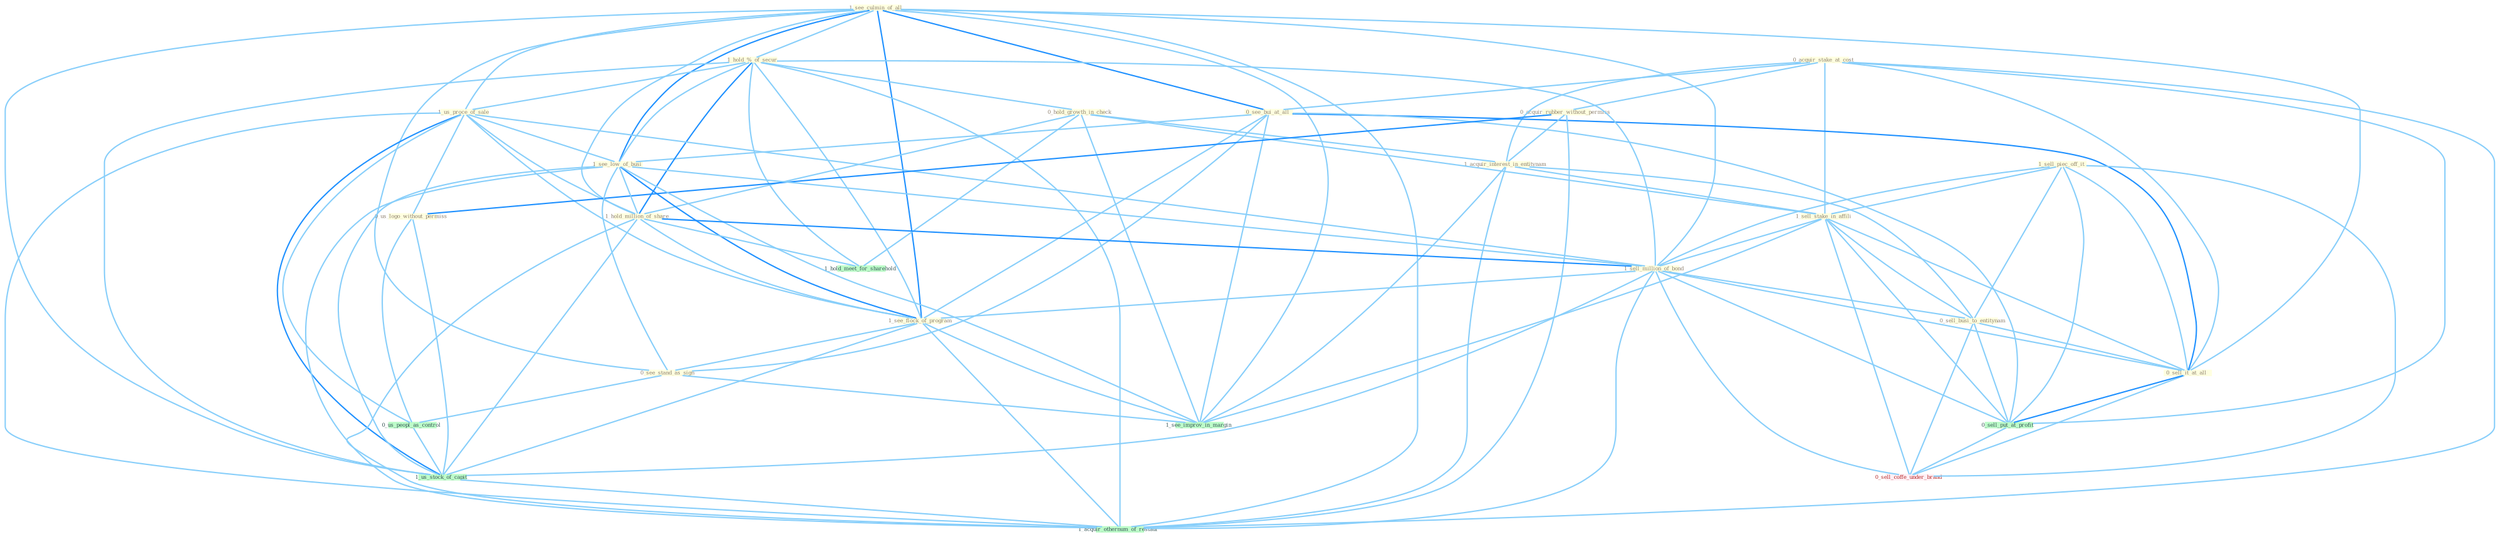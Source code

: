Graph G{ 
    node
    [shape=polygon,style=filled,width=.5,height=.06,color="#BDFCC9",fixedsize=true,fontsize=4,
    fontcolor="#2f4f4f"];
    {node
    [color="#ffffe0", fontcolor="#8b7d6b"] "1_see_culmin_of_all " "0_acquir_stake_at_cost " "0_see_bui_at_all " "1_sell_piec_off_it " "1_hold_%_of_secur " "1_us_proce_of_sale " "0_hold_growth_in_check " "0_acquir_rubber_without_permiss " "1_acquir_interest_in_entitynam " "1_sell_stake_in_affili " "1_see_low_of_busi " "1_hold_million_of_share " "1_sell_million_of_bond " "0_sell_busi_to_entitynam " "1_see_flock_of_program " "0_see_stand_as_sign " "0_sell_it_at_all " "0_us_logo_without_permiss "}
{node [color="#fff0f5", fontcolor="#b22222"] "0_sell_coffe_under_brand "}
edge [color="#B0E2FF"];

	"1_see_culmin_of_all " -- "0_see_bui_at_all " [w="2", color="#1e90ff" , len=0.8];
	"1_see_culmin_of_all " -- "1_hold_%_of_secur " [w="1", color="#87cefa" ];
	"1_see_culmin_of_all " -- "1_us_proce_of_sale " [w="1", color="#87cefa" ];
	"1_see_culmin_of_all " -- "1_see_low_of_busi " [w="2", color="#1e90ff" , len=0.8];
	"1_see_culmin_of_all " -- "1_hold_million_of_share " [w="1", color="#87cefa" ];
	"1_see_culmin_of_all " -- "1_sell_million_of_bond " [w="1", color="#87cefa" ];
	"1_see_culmin_of_all " -- "1_see_flock_of_program " [w="2", color="#1e90ff" , len=0.8];
	"1_see_culmin_of_all " -- "0_see_stand_as_sign " [w="1", color="#87cefa" ];
	"1_see_culmin_of_all " -- "0_sell_it_at_all " [w="1", color="#87cefa" ];
	"1_see_culmin_of_all " -- "1_us_stock_of_capit " [w="1", color="#87cefa" ];
	"1_see_culmin_of_all " -- "1_see_improv_in_margin " [w="1", color="#87cefa" ];
	"1_see_culmin_of_all " -- "1_acquir_othernum_of_restaur " [w="1", color="#87cefa" ];
	"0_acquir_stake_at_cost " -- "0_see_bui_at_all " [w="1", color="#87cefa" ];
	"0_acquir_stake_at_cost " -- "0_acquir_rubber_without_permiss " [w="1", color="#87cefa" ];
	"0_acquir_stake_at_cost " -- "1_acquir_interest_in_entitynam " [w="1", color="#87cefa" ];
	"0_acquir_stake_at_cost " -- "1_sell_stake_in_affili " [w="1", color="#87cefa" ];
	"0_acquir_stake_at_cost " -- "0_sell_it_at_all " [w="1", color="#87cefa" ];
	"0_acquir_stake_at_cost " -- "0_sell_put_at_profit " [w="1", color="#87cefa" ];
	"0_acquir_stake_at_cost " -- "1_acquir_othernum_of_restaur " [w="1", color="#87cefa" ];
	"0_see_bui_at_all " -- "1_see_low_of_busi " [w="1", color="#87cefa" ];
	"0_see_bui_at_all " -- "1_see_flock_of_program " [w="1", color="#87cefa" ];
	"0_see_bui_at_all " -- "0_see_stand_as_sign " [w="1", color="#87cefa" ];
	"0_see_bui_at_all " -- "0_sell_it_at_all " [w="2", color="#1e90ff" , len=0.8];
	"0_see_bui_at_all " -- "0_sell_put_at_profit " [w="1", color="#87cefa" ];
	"0_see_bui_at_all " -- "1_see_improv_in_margin " [w="1", color="#87cefa" ];
	"1_sell_piec_off_it " -- "1_sell_stake_in_affili " [w="1", color="#87cefa" ];
	"1_sell_piec_off_it " -- "1_sell_million_of_bond " [w="1", color="#87cefa" ];
	"1_sell_piec_off_it " -- "0_sell_busi_to_entitynam " [w="1", color="#87cefa" ];
	"1_sell_piec_off_it " -- "0_sell_it_at_all " [w="1", color="#87cefa" ];
	"1_sell_piec_off_it " -- "0_sell_put_at_profit " [w="1", color="#87cefa" ];
	"1_sell_piec_off_it " -- "0_sell_coffe_under_brand " [w="1", color="#87cefa" ];
	"1_hold_%_of_secur " -- "1_us_proce_of_sale " [w="1", color="#87cefa" ];
	"1_hold_%_of_secur " -- "0_hold_growth_in_check " [w="1", color="#87cefa" ];
	"1_hold_%_of_secur " -- "1_see_low_of_busi " [w="1", color="#87cefa" ];
	"1_hold_%_of_secur " -- "1_hold_million_of_share " [w="2", color="#1e90ff" , len=0.8];
	"1_hold_%_of_secur " -- "1_sell_million_of_bond " [w="1", color="#87cefa" ];
	"1_hold_%_of_secur " -- "1_see_flock_of_program " [w="1", color="#87cefa" ];
	"1_hold_%_of_secur " -- "1_us_stock_of_capit " [w="1", color="#87cefa" ];
	"1_hold_%_of_secur " -- "1_hold_meet_for_sharehold " [w="1", color="#87cefa" ];
	"1_hold_%_of_secur " -- "1_acquir_othernum_of_restaur " [w="1", color="#87cefa" ];
	"1_us_proce_of_sale " -- "1_see_low_of_busi " [w="1", color="#87cefa" ];
	"1_us_proce_of_sale " -- "1_hold_million_of_share " [w="1", color="#87cefa" ];
	"1_us_proce_of_sale " -- "1_sell_million_of_bond " [w="1", color="#87cefa" ];
	"1_us_proce_of_sale " -- "1_see_flock_of_program " [w="1", color="#87cefa" ];
	"1_us_proce_of_sale " -- "0_us_logo_without_permiss " [w="1", color="#87cefa" ];
	"1_us_proce_of_sale " -- "0_us_peopl_as_control " [w="1", color="#87cefa" ];
	"1_us_proce_of_sale " -- "1_us_stock_of_capit " [w="2", color="#1e90ff" , len=0.8];
	"1_us_proce_of_sale " -- "1_acquir_othernum_of_restaur " [w="1", color="#87cefa" ];
	"0_hold_growth_in_check " -- "1_acquir_interest_in_entitynam " [w="1", color="#87cefa" ];
	"0_hold_growth_in_check " -- "1_sell_stake_in_affili " [w="1", color="#87cefa" ];
	"0_hold_growth_in_check " -- "1_hold_million_of_share " [w="1", color="#87cefa" ];
	"0_hold_growth_in_check " -- "1_see_improv_in_margin " [w="1", color="#87cefa" ];
	"0_hold_growth_in_check " -- "1_hold_meet_for_sharehold " [w="1", color="#87cefa" ];
	"0_acquir_rubber_without_permiss " -- "1_acquir_interest_in_entitynam " [w="1", color="#87cefa" ];
	"0_acquir_rubber_without_permiss " -- "0_us_logo_without_permiss " [w="2", color="#1e90ff" , len=0.8];
	"0_acquir_rubber_without_permiss " -- "1_acquir_othernum_of_restaur " [w="1", color="#87cefa" ];
	"1_acquir_interest_in_entitynam " -- "1_sell_stake_in_affili " [w="1", color="#87cefa" ];
	"1_acquir_interest_in_entitynam " -- "0_sell_busi_to_entitynam " [w="1", color="#87cefa" ];
	"1_acquir_interest_in_entitynam " -- "1_see_improv_in_margin " [w="1", color="#87cefa" ];
	"1_acquir_interest_in_entitynam " -- "1_acquir_othernum_of_restaur " [w="1", color="#87cefa" ];
	"1_sell_stake_in_affili " -- "1_sell_million_of_bond " [w="1", color="#87cefa" ];
	"1_sell_stake_in_affili " -- "0_sell_busi_to_entitynam " [w="1", color="#87cefa" ];
	"1_sell_stake_in_affili " -- "0_sell_it_at_all " [w="1", color="#87cefa" ];
	"1_sell_stake_in_affili " -- "0_sell_put_at_profit " [w="1", color="#87cefa" ];
	"1_sell_stake_in_affili " -- "1_see_improv_in_margin " [w="1", color="#87cefa" ];
	"1_sell_stake_in_affili " -- "0_sell_coffe_under_brand " [w="1", color="#87cefa" ];
	"1_see_low_of_busi " -- "1_hold_million_of_share " [w="1", color="#87cefa" ];
	"1_see_low_of_busi " -- "1_sell_million_of_bond " [w="1", color="#87cefa" ];
	"1_see_low_of_busi " -- "1_see_flock_of_program " [w="2", color="#1e90ff" , len=0.8];
	"1_see_low_of_busi " -- "0_see_stand_as_sign " [w="1", color="#87cefa" ];
	"1_see_low_of_busi " -- "1_us_stock_of_capit " [w="1", color="#87cefa" ];
	"1_see_low_of_busi " -- "1_see_improv_in_margin " [w="1", color="#87cefa" ];
	"1_see_low_of_busi " -- "1_acquir_othernum_of_restaur " [w="1", color="#87cefa" ];
	"1_hold_million_of_share " -- "1_sell_million_of_bond " [w="2", color="#1e90ff" , len=0.8];
	"1_hold_million_of_share " -- "1_see_flock_of_program " [w="1", color="#87cefa" ];
	"1_hold_million_of_share " -- "1_us_stock_of_capit " [w="1", color="#87cefa" ];
	"1_hold_million_of_share " -- "1_hold_meet_for_sharehold " [w="1", color="#87cefa" ];
	"1_hold_million_of_share " -- "1_acquir_othernum_of_restaur " [w="1", color="#87cefa" ];
	"1_sell_million_of_bond " -- "0_sell_busi_to_entitynam " [w="1", color="#87cefa" ];
	"1_sell_million_of_bond " -- "1_see_flock_of_program " [w="1", color="#87cefa" ];
	"1_sell_million_of_bond " -- "0_sell_it_at_all " [w="1", color="#87cefa" ];
	"1_sell_million_of_bond " -- "0_sell_put_at_profit " [w="1", color="#87cefa" ];
	"1_sell_million_of_bond " -- "1_us_stock_of_capit " [w="1", color="#87cefa" ];
	"1_sell_million_of_bond " -- "0_sell_coffe_under_brand " [w="1", color="#87cefa" ];
	"1_sell_million_of_bond " -- "1_acquir_othernum_of_restaur " [w="1", color="#87cefa" ];
	"0_sell_busi_to_entitynam " -- "0_sell_it_at_all " [w="1", color="#87cefa" ];
	"0_sell_busi_to_entitynam " -- "0_sell_put_at_profit " [w="1", color="#87cefa" ];
	"0_sell_busi_to_entitynam " -- "0_sell_coffe_under_brand " [w="1", color="#87cefa" ];
	"1_see_flock_of_program " -- "0_see_stand_as_sign " [w="1", color="#87cefa" ];
	"1_see_flock_of_program " -- "1_us_stock_of_capit " [w="1", color="#87cefa" ];
	"1_see_flock_of_program " -- "1_see_improv_in_margin " [w="1", color="#87cefa" ];
	"1_see_flock_of_program " -- "1_acquir_othernum_of_restaur " [w="1", color="#87cefa" ];
	"0_see_stand_as_sign " -- "0_us_peopl_as_control " [w="1", color="#87cefa" ];
	"0_see_stand_as_sign " -- "1_see_improv_in_margin " [w="1", color="#87cefa" ];
	"0_sell_it_at_all " -- "0_sell_put_at_profit " [w="2", color="#1e90ff" , len=0.8];
	"0_sell_it_at_all " -- "0_sell_coffe_under_brand " [w="1", color="#87cefa" ];
	"0_us_logo_without_permiss " -- "0_us_peopl_as_control " [w="1", color="#87cefa" ];
	"0_us_logo_without_permiss " -- "1_us_stock_of_capit " [w="1", color="#87cefa" ];
	"0_us_peopl_as_control " -- "1_us_stock_of_capit " [w="1", color="#87cefa" ];
	"0_sell_put_at_profit " -- "0_sell_coffe_under_brand " [w="1", color="#87cefa" ];
	"1_us_stock_of_capit " -- "1_acquir_othernum_of_restaur " [w="1", color="#87cefa" ];
}